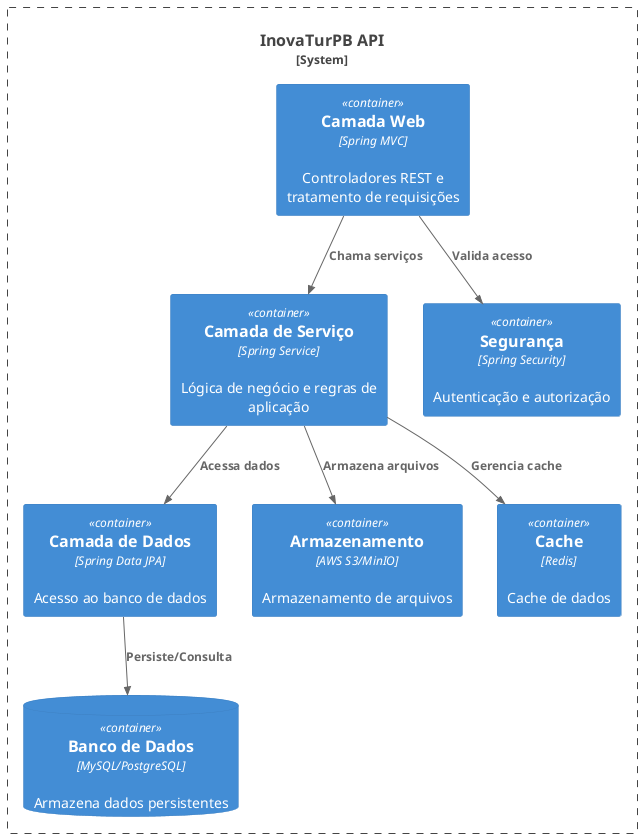 @startuml
!define C4_CONTAINER
!include <C4/C4_Container.puml>

System_Boundary(inovaturpb_api, "InovaTurPB API") {
    
    Container(web, "Camada Web", "Spring MVC", "Controladores REST e tratamento de requisições")
    Container(service, "Camada de Serviço", "Spring Service", "Lógica de negócio e regras de aplicação")
    Container(repository, "Camada de Dados", "Spring Data JPA", "Acesso ao banco de dados")
    
    ' ==== Infraestrutura ====
    ContainerDb(database, "Banco de Dados", "MySQL/PostgreSQL", "Armazena dados persistentes")
    Container(security, "Segurança", "Spring Security", "Autenticação e autorização")
    Container(storage, "Armazenamento", "AWS S3/MinIO", "Armazenamento de arquivos")
    Container(cache, "Cache", "Redis", "Cache de dados")
    }

' Relacionamentos Internos entre os containers
Rel(web, service,  "Chama serviços")
Rel(service, repository, "Acessa dados")
Rel(repository, database, "Persiste/Consulta")
Rel(web, security, "Valida acesso")
Rel(service, storage, "Armazena arquivos")
Rel(service, cache, "Gerencia cache")

@enduml



